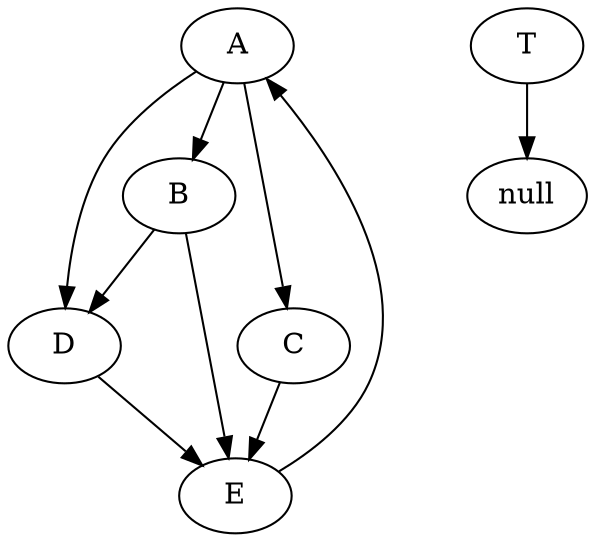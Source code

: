 strict digraph  {
	graph [epsilon="0.001"];
	A -> D;
	A -> C;
	A -> B;
	B -> D;
	B -> E;
	C -> E;
	D -> E;
	E -> A;
	T -> null;
}
